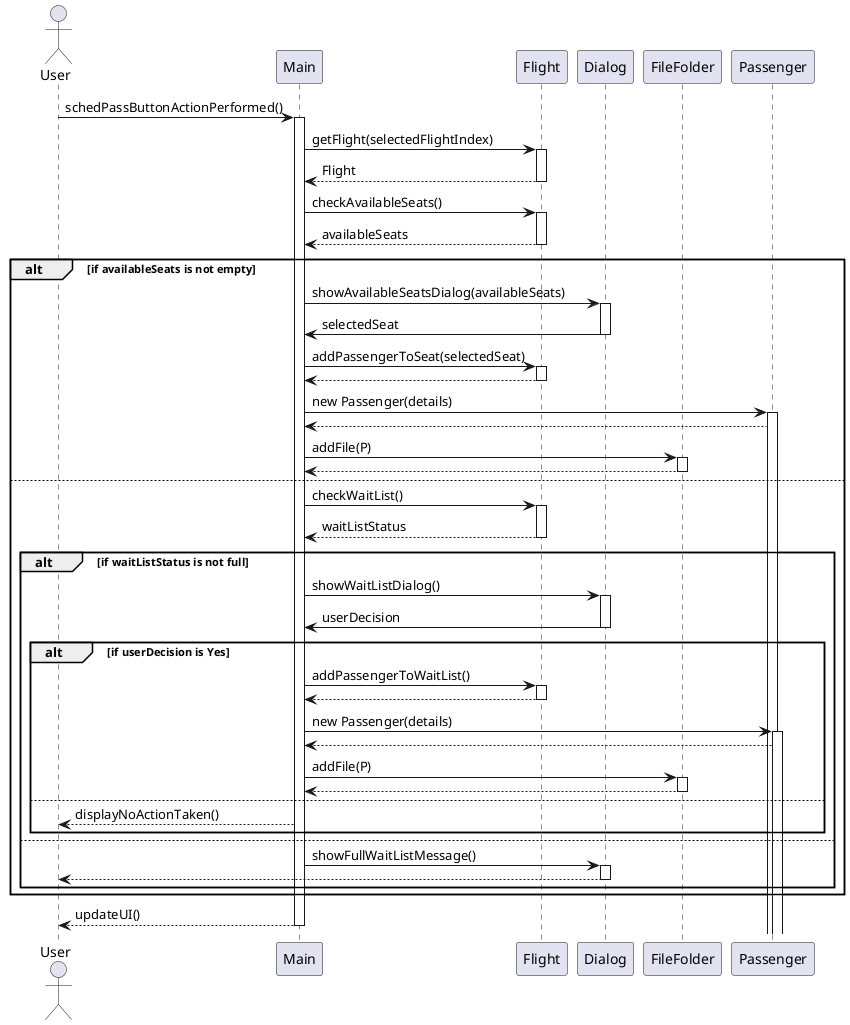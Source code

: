 @startuml
actor User
participant "Main" as M
participant "Flight" as F
participant "Dialog" as D
participant "FileFolder" as FF
participant "Passenger" as P

User -> M : schedPassButtonActionPerformed()
activate M

M -> F : getFlight(selectedFlightIndex)
activate F
F --> M : Flight
deactivate F

M -> F : checkAvailableSeats()
activate F
F --> M : availableSeats
deactivate F

alt if availableSeats is not empty
    M -> D : showAvailableSeatsDialog(availableSeats)
    activate D
    D -> M : selectedSeat
    deactivate D
    M -> F : addPassengerToSeat(selectedSeat)
    activate F
    F --> M
    deactivate F
    M -> P : new Passenger(details)
    activate P
    P --> M
    M -> FF : addFile(P)
    activate FF
    FF --> M
    deactivate FF
else
    M -> F : checkWaitList()
    activate F
    F --> M : waitListStatus
    deactivate F

    alt if waitListStatus is not full
        M -> D : showWaitListDialog()
        activate D
        D -> M : userDecision
        deactivate D
        alt if userDecision is Yes
            M -> F : addPassengerToWaitList()
            activate F
            F --> M
            deactivate F
            M -> P : new Passenger(details)
            activate P
            P --> M
            M -> FF : addFile(P)
            activate FF
            FF --> M
            deactivate FF
        else
            M --> User : displayNoActionTaken()
        end
    else
        M -> D : showFullWaitListMessage()
        activate D
        D --> User
        deactivate D
    end
end

M --> User : updateUI()
deactivate M
@enduml


